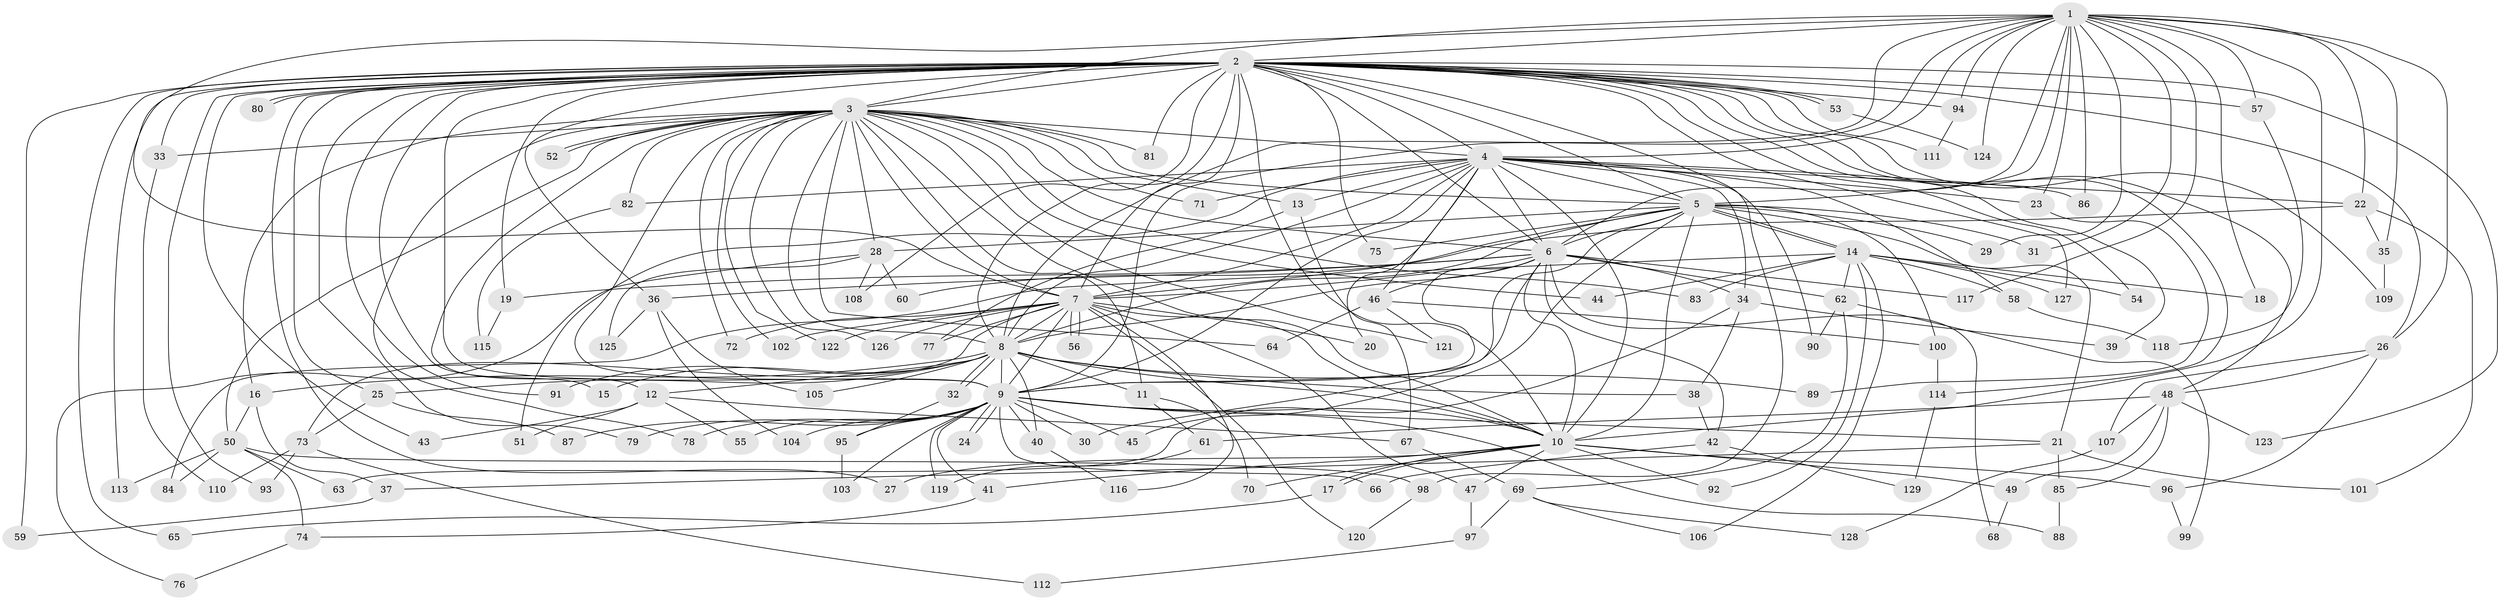 // coarse degree distribution, {22: 0.010869565217391304, 34: 0.010869565217391304, 26: 0.010869565217391304, 17: 0.021739130434782608, 16: 0.010869565217391304, 19: 0.010869565217391304, 24: 0.010869565217391304, 15: 0.010869565217391304, 10: 0.021739130434782608, 6: 0.03260869565217391, 11: 0.010869565217391304, 8: 0.010869565217391304, 2: 0.5217391304347826, 4: 0.03260869565217391, 5: 0.05434782608695652, 1: 0.05434782608695652, 9: 0.010869565217391304, 3: 0.15217391304347827}
// Generated by graph-tools (version 1.1) at 2025/49/03/04/25 22:49:52]
// undirected, 129 vertices, 283 edges
graph export_dot {
  node [color=gray90,style=filled];
  1;
  2;
  3;
  4;
  5;
  6;
  7;
  8;
  9;
  10;
  11;
  12;
  13;
  14;
  15;
  16;
  17;
  18;
  19;
  20;
  21;
  22;
  23;
  24;
  25;
  26;
  27;
  28;
  29;
  30;
  31;
  32;
  33;
  34;
  35;
  36;
  37;
  38;
  39;
  40;
  41;
  42;
  43;
  44;
  45;
  46;
  47;
  48;
  49;
  50;
  51;
  52;
  53;
  54;
  55;
  56;
  57;
  58;
  59;
  60;
  61;
  62;
  63;
  64;
  65;
  66;
  67;
  68;
  69;
  70;
  71;
  72;
  73;
  74;
  75;
  76;
  77;
  78;
  79;
  80;
  81;
  82;
  83;
  84;
  85;
  86;
  87;
  88;
  89;
  90;
  91;
  92;
  93;
  94;
  95;
  96;
  97;
  98;
  99;
  100;
  101;
  102;
  103;
  104;
  105;
  106;
  107;
  108;
  109;
  110;
  111;
  112;
  113;
  114;
  115;
  116;
  117;
  118;
  119;
  120;
  121;
  122;
  123;
  124;
  125;
  126;
  127;
  128;
  129;
  1 -- 2;
  1 -- 3;
  1 -- 4;
  1 -- 5;
  1 -- 6;
  1 -- 7;
  1 -- 8;
  1 -- 9;
  1 -- 10;
  1 -- 18;
  1 -- 22;
  1 -- 23;
  1 -- 26;
  1 -- 29;
  1 -- 31;
  1 -- 35;
  1 -- 57;
  1 -- 86;
  1 -- 94;
  1 -- 117;
  1 -- 124;
  2 -- 3;
  2 -- 4;
  2 -- 5;
  2 -- 6;
  2 -- 7;
  2 -- 8;
  2 -- 9;
  2 -- 10;
  2 -- 15;
  2 -- 19;
  2 -- 25;
  2 -- 26;
  2 -- 27;
  2 -- 33;
  2 -- 36;
  2 -- 39;
  2 -- 43;
  2 -- 48;
  2 -- 53;
  2 -- 53;
  2 -- 54;
  2 -- 57;
  2 -- 59;
  2 -- 65;
  2 -- 75;
  2 -- 79;
  2 -- 80;
  2 -- 80;
  2 -- 81;
  2 -- 91;
  2 -- 93;
  2 -- 94;
  2 -- 98;
  2 -- 108;
  2 -- 109;
  2 -- 111;
  2 -- 113;
  2 -- 114;
  2 -- 123;
  2 -- 127;
  3 -- 4;
  3 -- 5;
  3 -- 6;
  3 -- 7;
  3 -- 8;
  3 -- 9;
  3 -- 10;
  3 -- 11;
  3 -- 12;
  3 -- 13;
  3 -- 16;
  3 -- 28;
  3 -- 33;
  3 -- 44;
  3 -- 50;
  3 -- 52;
  3 -- 52;
  3 -- 64;
  3 -- 71;
  3 -- 72;
  3 -- 78;
  3 -- 81;
  3 -- 82;
  3 -- 83;
  3 -- 102;
  3 -- 121;
  3 -- 122;
  3 -- 126;
  4 -- 5;
  4 -- 6;
  4 -- 7;
  4 -- 8;
  4 -- 9;
  4 -- 10;
  4 -- 13;
  4 -- 20;
  4 -- 22;
  4 -- 23;
  4 -- 34;
  4 -- 46;
  4 -- 51;
  4 -- 58;
  4 -- 71;
  4 -- 82;
  4 -- 86;
  4 -- 90;
  5 -- 6;
  5 -- 7;
  5 -- 8;
  5 -- 9;
  5 -- 10;
  5 -- 14;
  5 -- 14;
  5 -- 21;
  5 -- 28;
  5 -- 29;
  5 -- 31;
  5 -- 45;
  5 -- 75;
  5 -- 100;
  6 -- 7;
  6 -- 8;
  6 -- 9;
  6 -- 10;
  6 -- 19;
  6 -- 30;
  6 -- 34;
  6 -- 36;
  6 -- 42;
  6 -- 46;
  6 -- 62;
  6 -- 68;
  6 -- 117;
  7 -- 8;
  7 -- 9;
  7 -- 10;
  7 -- 20;
  7 -- 47;
  7 -- 56;
  7 -- 56;
  7 -- 72;
  7 -- 73;
  7 -- 77;
  7 -- 102;
  7 -- 116;
  7 -- 120;
  7 -- 122;
  7 -- 126;
  8 -- 9;
  8 -- 10;
  8 -- 11;
  8 -- 12;
  8 -- 15;
  8 -- 16;
  8 -- 25;
  8 -- 32;
  8 -- 32;
  8 -- 38;
  8 -- 40;
  8 -- 89;
  8 -- 91;
  8 -- 105;
  9 -- 10;
  9 -- 21;
  9 -- 24;
  9 -- 24;
  9 -- 30;
  9 -- 40;
  9 -- 41;
  9 -- 45;
  9 -- 55;
  9 -- 66;
  9 -- 78;
  9 -- 79;
  9 -- 87;
  9 -- 88;
  9 -- 95;
  9 -- 103;
  9 -- 104;
  9 -- 119;
  10 -- 17;
  10 -- 17;
  10 -- 27;
  10 -- 41;
  10 -- 47;
  10 -- 49;
  10 -- 70;
  10 -- 92;
  10 -- 96;
  11 -- 61;
  11 -- 70;
  12 -- 43;
  12 -- 51;
  12 -- 55;
  12 -- 67;
  13 -- 67;
  13 -- 77;
  14 -- 18;
  14 -- 44;
  14 -- 54;
  14 -- 58;
  14 -- 62;
  14 -- 83;
  14 -- 84;
  14 -- 92;
  14 -- 106;
  14 -- 127;
  16 -- 37;
  16 -- 50;
  17 -- 65;
  19 -- 115;
  21 -- 37;
  21 -- 85;
  21 -- 101;
  22 -- 35;
  22 -- 60;
  22 -- 101;
  23 -- 89;
  25 -- 73;
  25 -- 87;
  26 -- 48;
  26 -- 96;
  26 -- 107;
  28 -- 60;
  28 -- 76;
  28 -- 108;
  28 -- 125;
  32 -- 95;
  33 -- 110;
  34 -- 38;
  34 -- 39;
  34 -- 63;
  35 -- 109;
  36 -- 104;
  36 -- 105;
  36 -- 125;
  37 -- 59;
  38 -- 42;
  40 -- 116;
  41 -- 74;
  42 -- 66;
  42 -- 129;
  46 -- 64;
  46 -- 100;
  46 -- 121;
  47 -- 97;
  48 -- 49;
  48 -- 61;
  48 -- 85;
  48 -- 107;
  48 -- 123;
  49 -- 68;
  50 -- 63;
  50 -- 74;
  50 -- 84;
  50 -- 98;
  50 -- 113;
  53 -- 124;
  57 -- 118;
  58 -- 118;
  61 -- 119;
  62 -- 69;
  62 -- 90;
  62 -- 99;
  67 -- 69;
  69 -- 97;
  69 -- 106;
  69 -- 128;
  73 -- 93;
  73 -- 110;
  73 -- 112;
  74 -- 76;
  82 -- 115;
  85 -- 88;
  94 -- 111;
  95 -- 103;
  96 -- 99;
  97 -- 112;
  98 -- 120;
  100 -- 114;
  107 -- 128;
  114 -- 129;
}
